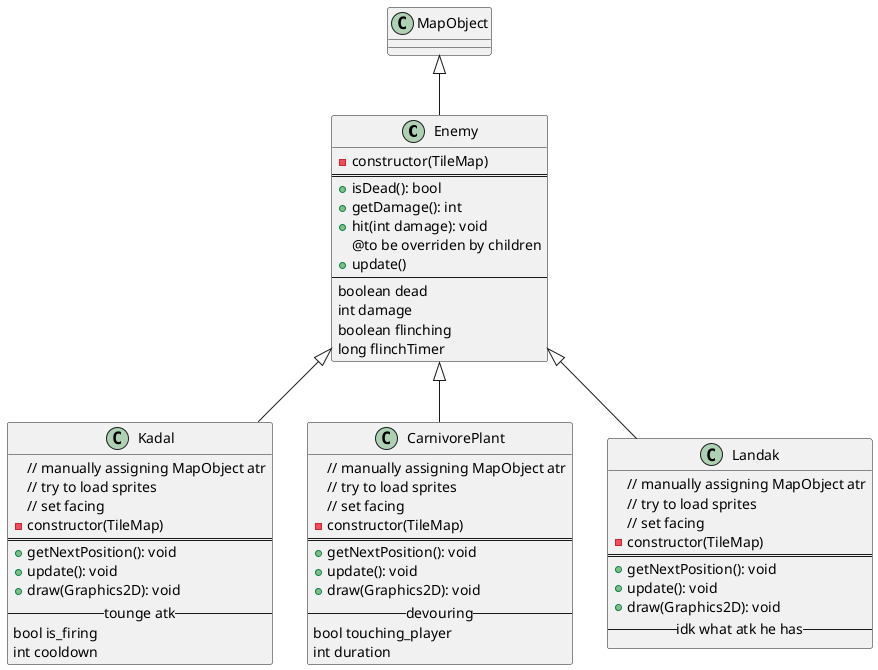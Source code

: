 @startuml
class Enemy extends MapObject{
- constructor(TileMap)
==
+ isDead(): bool
+ getDamage(): int
+ hit(int damage): void
@to be overriden by children
+ update()
--
boolean dead
int damage
boolean flinching
long flinchTimer
}
class Kadal {
// manually assigning MapObject atr
// try to load sprites
// set facing
- constructor(TileMap)
==
+ getNextPosition(): void
+ update(): void
+ draw(Graphics2D): void
--tounge atk--
bool is_firing
int cooldown
}
class CarnivorePlant {
// manually assigning MapObject atr
// try to load sprites
// set facing
- constructor(TileMap)
==
+ getNextPosition(): void
+ update(): void
+ draw(Graphics2D): void
--devouring--
bool touching_player
int duration
}
class Landak {
// manually assigning MapObject atr
// try to load sprites
// set facing
- constructor(TileMap)
==
+ getNextPosition(): void
+ update(): void
+ draw(Graphics2D): void
--idk what atk he has--
}
Enemy <|-- Landak
Enemy <|-- Kadal
Enemy <|-- CarnivorePlant
@enduml